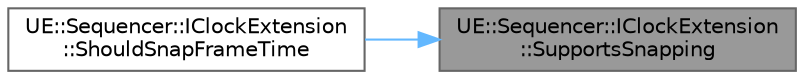 digraph "UE::Sequencer::IClockExtension::SupportsSnapping"
{
 // INTERACTIVE_SVG=YES
 // LATEX_PDF_SIZE
  bgcolor="transparent";
  edge [fontname=Helvetica,fontsize=10,labelfontname=Helvetica,labelfontsize=10];
  node [fontname=Helvetica,fontsize=10,shape=box,height=0.2,width=0.4];
  rankdir="RL";
  Node1 [id="Node000001",label="UE::Sequencer::IClockExtension\l::SupportsSnapping",height=0.2,width=0.4,color="gray40", fillcolor="grey60", style="filled", fontcolor="black",tooltip=" "];
  Node1 -> Node2 [id="edge1_Node000001_Node000002",dir="back",color="steelblue1",style="solid",tooltip=" "];
  Node2 [id="Node000002",label="UE::Sequencer::IClockExtension\l::ShouldSnapFrameTime",height=0.2,width=0.4,color="grey40", fillcolor="white", style="filled",URL="$dc/d03/classUE_1_1Sequencer_1_1IClockExtension.html#af486a924969fa8c2dbc3773d2514ca3c",tooltip=" "];
}

